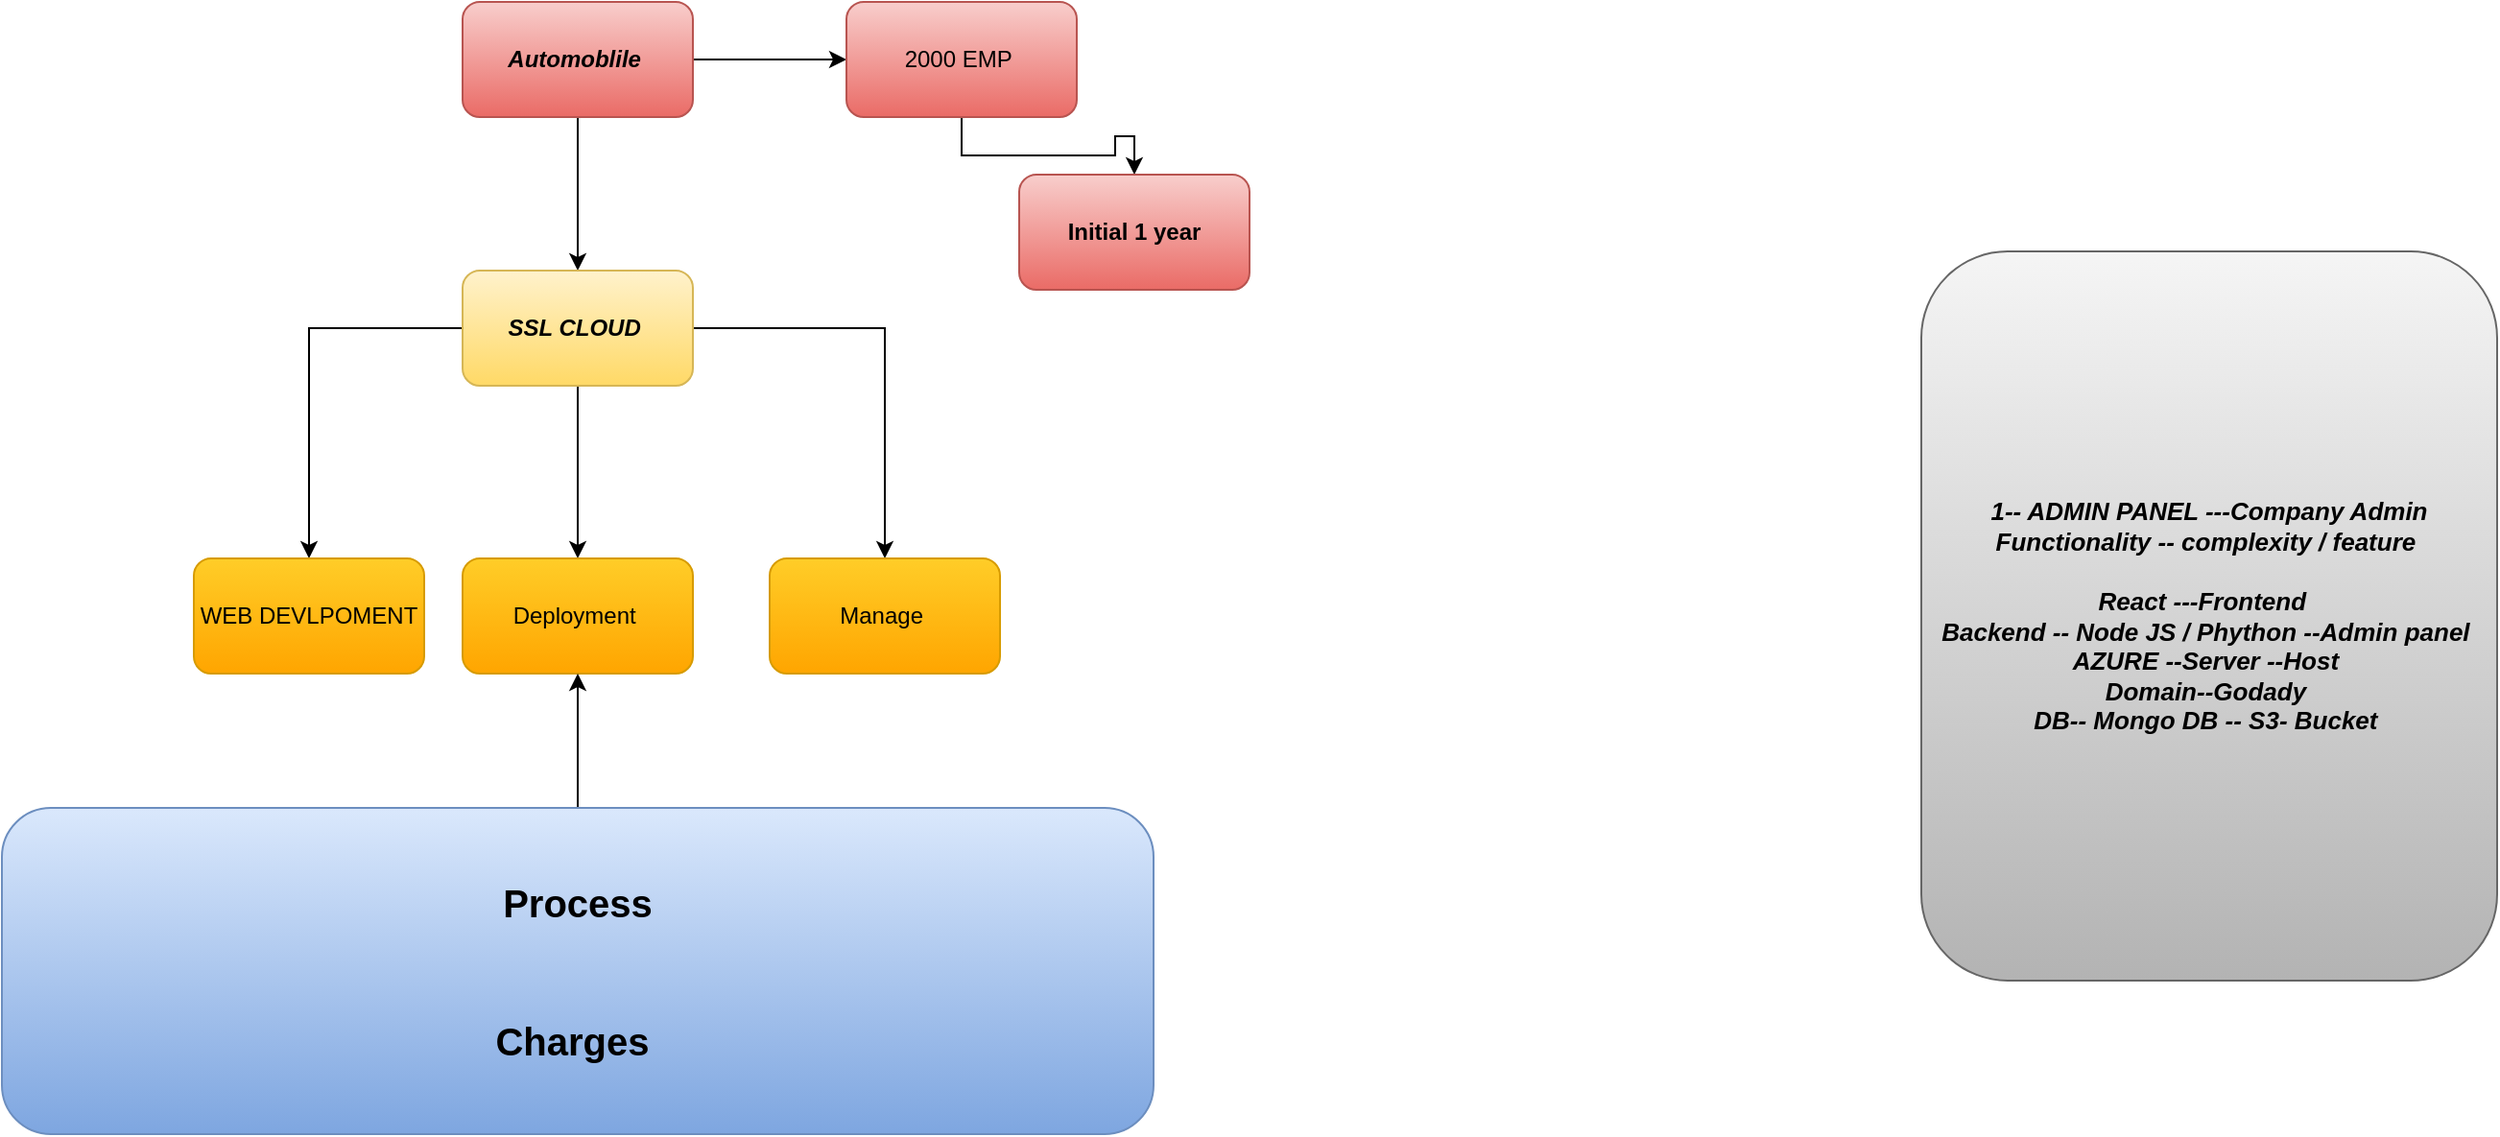 <mxfile version="25.0.1">
  <diagram name="Page-1" id="GVB7B1ATJMoWKFyExFkl">
    <mxGraphModel dx="2074" dy="836" grid="1" gridSize="10" guides="1" tooltips="1" connect="1" arrows="1" fold="1" page="1" pageScale="1" pageWidth="827" pageHeight="1169" math="0" shadow="0">
      <root>
        <mxCell id="0" />
        <mxCell id="1" parent="0" />
        <mxCell id="br9rFA7PXche36DZ53Gb-3" value="" style="edgeStyle=orthogonalEdgeStyle;rounded=0;orthogonalLoop=1;jettySize=auto;html=1;" edge="1" parent="1" source="br9rFA7PXche36DZ53Gb-1" target="br9rFA7PXche36DZ53Gb-2">
          <mxGeometry relative="1" as="geometry" />
        </mxCell>
        <mxCell id="br9rFA7PXche36DZ53Gb-5" value="" style="edgeStyle=orthogonalEdgeStyle;rounded=0;orthogonalLoop=1;jettySize=auto;html=1;" edge="1" parent="1" source="br9rFA7PXche36DZ53Gb-1" target="br9rFA7PXche36DZ53Gb-4">
          <mxGeometry relative="1" as="geometry" />
        </mxCell>
        <mxCell id="br9rFA7PXche36DZ53Gb-1" value="&lt;b&gt;&lt;i&gt;Automoblile&amp;nbsp;&lt;/i&gt;&lt;/b&gt;" style="rounded=1;whiteSpace=wrap;html=1;fillColor=#f8cecc;gradientColor=#ea6b66;strokeColor=#b85450;" vertex="1" parent="1">
          <mxGeometry x="300" y="70" width="120" height="60" as="geometry" />
        </mxCell>
        <mxCell id="br9rFA7PXche36DZ53Gb-13" value="" style="edgeStyle=orthogonalEdgeStyle;rounded=0;orthogonalLoop=1;jettySize=auto;html=1;" edge="1" parent="1" source="br9rFA7PXche36DZ53Gb-2" target="br9rFA7PXche36DZ53Gb-12">
          <mxGeometry relative="1" as="geometry" />
        </mxCell>
        <mxCell id="br9rFA7PXche36DZ53Gb-2" value="2000 EMP&amp;nbsp;" style="whiteSpace=wrap;html=1;fillColor=#f8cecc;strokeColor=#b85450;rounded=1;gradientColor=#ea6b66;" vertex="1" parent="1">
          <mxGeometry x="500" y="70" width="120" height="60" as="geometry" />
        </mxCell>
        <mxCell id="br9rFA7PXche36DZ53Gb-7" value="" style="edgeStyle=orthogonalEdgeStyle;rounded=0;orthogonalLoop=1;jettySize=auto;html=1;" edge="1" parent="1" source="br9rFA7PXche36DZ53Gb-4" target="br9rFA7PXche36DZ53Gb-6">
          <mxGeometry relative="1" as="geometry" />
        </mxCell>
        <mxCell id="br9rFA7PXche36DZ53Gb-9" value="" style="edgeStyle=orthogonalEdgeStyle;rounded=0;orthogonalLoop=1;jettySize=auto;html=1;" edge="1" parent="1" source="br9rFA7PXche36DZ53Gb-4" target="br9rFA7PXche36DZ53Gb-8">
          <mxGeometry relative="1" as="geometry" />
        </mxCell>
        <mxCell id="br9rFA7PXche36DZ53Gb-11" value="" style="edgeStyle=orthogonalEdgeStyle;rounded=0;orthogonalLoop=1;jettySize=auto;html=1;" edge="1" parent="1" source="br9rFA7PXche36DZ53Gb-4" target="br9rFA7PXche36DZ53Gb-10">
          <mxGeometry relative="1" as="geometry" />
        </mxCell>
        <mxCell id="br9rFA7PXche36DZ53Gb-4" value="&lt;b&gt;&lt;i&gt;SSL CLOUD&amp;nbsp;&lt;/i&gt;&lt;/b&gt;" style="whiteSpace=wrap;html=1;fillColor=#fff2cc;strokeColor=#d6b656;rounded=1;gradientColor=#ffd966;" vertex="1" parent="1">
          <mxGeometry x="300" y="210" width="120" height="60" as="geometry" />
        </mxCell>
        <mxCell id="br9rFA7PXche36DZ53Gb-6" value="WEB DEVLPOMENT" style="whiteSpace=wrap;html=1;fillColor=#ffcd28;strokeColor=#d79b00;rounded=1;gradientColor=#ffa500;" vertex="1" parent="1">
          <mxGeometry x="160" y="360" width="120" height="60" as="geometry" />
        </mxCell>
        <mxCell id="br9rFA7PXche36DZ53Gb-8" value="Deployment&amp;nbsp;" style="whiteSpace=wrap;html=1;fillColor=#ffcd28;strokeColor=#d79b00;rounded=1;gradientColor=#ffa500;" vertex="1" parent="1">
          <mxGeometry x="300" y="360" width="120" height="60" as="geometry" />
        </mxCell>
        <mxCell id="br9rFA7PXche36DZ53Gb-10" value="Manage&amp;nbsp;" style="whiteSpace=wrap;html=1;fillColor=#ffcd28;strokeColor=#d79b00;rounded=1;gradientColor=#ffa500;" vertex="1" parent="1">
          <mxGeometry x="460" y="360" width="120" height="60" as="geometry" />
        </mxCell>
        <mxCell id="br9rFA7PXche36DZ53Gb-12" value="&lt;b&gt;Initial 1 year&lt;/b&gt;" style="whiteSpace=wrap;html=1;fillColor=#f8cecc;strokeColor=#b85450;rounded=1;gradientColor=#ea6b66;" vertex="1" parent="1">
          <mxGeometry x="590" y="160" width="120" height="60" as="geometry" />
        </mxCell>
        <mxCell id="br9rFA7PXche36DZ53Gb-15" style="edgeStyle=orthogonalEdgeStyle;rounded=0;orthogonalLoop=1;jettySize=auto;html=1;entryX=0.5;entryY=1;entryDx=0;entryDy=0;" edge="1" parent="1" source="br9rFA7PXche36DZ53Gb-14" target="br9rFA7PXche36DZ53Gb-8">
          <mxGeometry relative="1" as="geometry" />
        </mxCell>
        <mxCell id="br9rFA7PXche36DZ53Gb-14" value="&lt;b&gt;&lt;font style=&quot;font-size: 20px;&quot;&gt;Process&lt;/font&gt;&lt;/b&gt;&lt;div&gt;&lt;b&gt;&lt;font style=&quot;font-size: 20px;&quot;&gt;&lt;br&gt;&lt;/font&gt;&lt;/b&gt;&lt;/div&gt;&lt;div&gt;&lt;b&gt;&lt;font style=&quot;font-size: 20px;&quot;&gt;&amp;nbsp;&lt;br&gt;Charges&amp;nbsp;&lt;/font&gt;&lt;/b&gt;&lt;/div&gt;" style="rounded=1;whiteSpace=wrap;html=1;fillColor=#dae8fc;gradientColor=#7ea6e0;strokeColor=#6c8ebf;" vertex="1" parent="1">
          <mxGeometry x="60" y="490" width="600" height="170" as="geometry" />
        </mxCell>
        <mxCell id="br9rFA7PXche36DZ53Gb-16" value="&lt;b&gt;&lt;i&gt;&lt;font style=&quot;font-size: 13px;&quot;&gt;1-- ADMIN PANEL ---Company Admin&lt;/font&gt;&lt;/i&gt;&lt;/b&gt;&lt;div&gt;&lt;b&gt;&lt;i&gt;&lt;font style=&quot;font-size: 13px;&quot;&gt;Functionality -- complexity / feature&amp;nbsp;&lt;/font&gt;&lt;/i&gt;&lt;/b&gt;&lt;/div&gt;&lt;div&gt;&lt;b&gt;&lt;i&gt;&lt;font style=&quot;font-size: 13px;&quot;&gt;&lt;br&gt;&lt;/font&gt;&lt;/i&gt;&lt;/b&gt;&lt;/div&gt;&lt;div&gt;&lt;b&gt;&lt;i&gt;&lt;font style=&quot;font-size: 13px;&quot;&gt;React ---Frontend&amp;nbsp;&amp;nbsp;&lt;/font&gt;&lt;/i&gt;&lt;/b&gt;&lt;/div&gt;&lt;div&gt;&lt;b&gt;&lt;i&gt;&lt;font style=&quot;font-size: 13px;&quot;&gt;Backend -- Node JS / Phython --Admin panel&amp;nbsp;&lt;/font&gt;&lt;/i&gt;&lt;/b&gt;&lt;/div&gt;&lt;div&gt;&lt;b&gt;&lt;i&gt;&lt;font style=&quot;font-size: 13px;&quot;&gt;AZURE --Server --Host&amp;nbsp;&lt;/font&gt;&lt;/i&gt;&lt;/b&gt;&lt;/div&gt;&lt;div&gt;&lt;b&gt;&lt;i&gt;&lt;font style=&quot;font-size: 13px;&quot;&gt;Domain--Godady&amp;nbsp;&lt;/font&gt;&lt;/i&gt;&lt;/b&gt;&lt;/div&gt;&lt;div&gt;&lt;b&gt;&lt;i&gt;&lt;font style=&quot;font-size: 13px;&quot;&gt;DB-- Mongo DB -- S3- Bucket&amp;nbsp;&lt;/font&gt;&lt;/i&gt;&lt;/b&gt;&lt;/div&gt;" style="rounded=1;whiteSpace=wrap;html=1;fillColor=#f5f5f5;gradientColor=#b3b3b3;strokeColor=#666666;" vertex="1" parent="1">
          <mxGeometry x="1060" y="200" width="300" height="380" as="geometry" />
        </mxCell>
      </root>
    </mxGraphModel>
  </diagram>
</mxfile>

